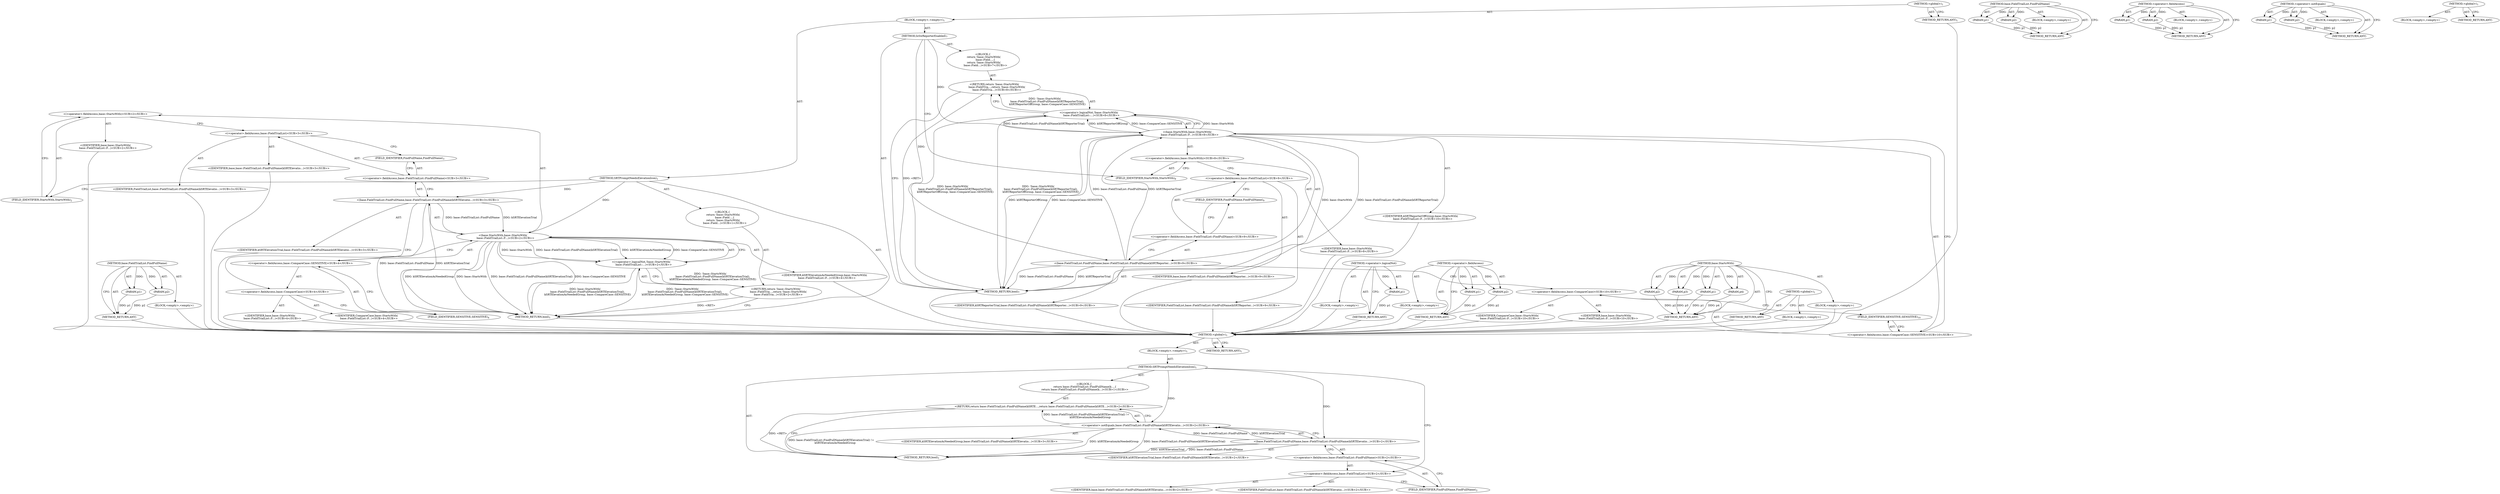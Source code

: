 digraph "IsSwReporterEnabled" {
vulnerable_6 [label=<(METHOD,&lt;global&gt;)<SUB>1</SUB>>];
vulnerable_7 [label=<(BLOCK,&lt;empty&gt;,&lt;empty&gt;)<SUB>1</SUB>>];
vulnerable_8 [label=<(METHOD,SRTPromptNeedsElevationIcon)<SUB>1</SUB>>];
vulnerable_9 [label="<(BLOCK,{
  return base::FieldTrialList::FindFullName(k...,{
  return base::FieldTrialList::FindFullName(k...)<SUB>1</SUB>>"];
vulnerable_10 [label="<(RETURN,return base::FieldTrialList::FindFullName(kSRTE...,return base::FieldTrialList::FindFullName(kSRTE...)<SUB>2</SUB>>"];
vulnerable_11 [label="<(&lt;operator&gt;.notEquals,base::FieldTrialList::FindFullName(kSRTElevatio...)<SUB>2</SUB>>"];
vulnerable_12 [label="<(base.FieldTrialList.FindFullName,base::FieldTrialList::FindFullName(kSRTElevatio...)<SUB>2</SUB>>"];
vulnerable_13 [label="<(&lt;operator&gt;.fieldAccess,base::FieldTrialList::FindFullName)<SUB>2</SUB>>"];
vulnerable_14 [label="<(&lt;operator&gt;.fieldAccess,base::FieldTrialList)<SUB>2</SUB>>"];
vulnerable_15 [label="<(IDENTIFIER,base,base::FieldTrialList::FindFullName(kSRTElevatio...)<SUB>2</SUB>>"];
vulnerable_16 [label="<(IDENTIFIER,FieldTrialList,base::FieldTrialList::FindFullName(kSRTElevatio...)<SUB>2</SUB>>"];
vulnerable_17 [label=<(FIELD_IDENTIFIER,FindFullName,FindFullName)<SUB>2</SUB>>];
vulnerable_18 [label="<(IDENTIFIER,kSRTElevationTrial,base::FieldTrialList::FindFullName(kSRTElevatio...)<SUB>2</SUB>>"];
vulnerable_19 [label="<(IDENTIFIER,kSRTElevationAsNeededGroup,base::FieldTrialList::FindFullName(kSRTElevatio...)<SUB>3</SUB>>"];
vulnerable_20 [label=<(METHOD_RETURN,bool)<SUB>1</SUB>>];
vulnerable_22 [label=<(METHOD_RETURN,ANY)<SUB>1</SUB>>];
vulnerable_44 [label=<(METHOD,base.FieldTrialList.FindFullName)>];
vulnerable_45 [label=<(PARAM,p1)>];
vulnerable_46 [label=<(PARAM,p2)>];
vulnerable_47 [label=<(BLOCK,&lt;empty&gt;,&lt;empty&gt;)>];
vulnerable_48 [label=<(METHOD_RETURN,ANY)>];
vulnerable_49 [label=<(METHOD,&lt;operator&gt;.fieldAccess)>];
vulnerable_50 [label=<(PARAM,p1)>];
vulnerable_51 [label=<(PARAM,p2)>];
vulnerable_52 [label=<(BLOCK,&lt;empty&gt;,&lt;empty&gt;)>];
vulnerable_53 [label=<(METHOD_RETURN,ANY)>];
vulnerable_39 [label=<(METHOD,&lt;operator&gt;.notEquals)>];
vulnerable_40 [label=<(PARAM,p1)>];
vulnerable_41 [label=<(PARAM,p2)>];
vulnerable_42 [label=<(BLOCK,&lt;empty&gt;,&lt;empty&gt;)>];
vulnerable_43 [label=<(METHOD_RETURN,ANY)>];
vulnerable_33 [label=<(METHOD,&lt;global&gt;)<SUB>1</SUB>>];
vulnerable_34 [label=<(BLOCK,&lt;empty&gt;,&lt;empty&gt;)>];
vulnerable_35 [label=<(METHOD_RETURN,ANY)>];
fixed_91 [label=<(METHOD,base.FieldTrialList.FindFullName)>];
fixed_92 [label=<(PARAM,p1)>];
fixed_93 [label=<(PARAM,p2)>];
fixed_94 [label=<(BLOCK,&lt;empty&gt;,&lt;empty&gt;)>];
fixed_95 [label=<(METHOD_RETURN,ANY)>];
fixed_6 [label=<(METHOD,&lt;global&gt;)<SUB>1</SUB>>];
fixed_7 [label=<(BLOCK,&lt;empty&gt;,&lt;empty&gt;)<SUB>1</SUB>>];
fixed_8 [label=<(METHOD,SRTPromptNeedsElevationIcon)<SUB>1</SUB>>];
fixed_9 [label="<(BLOCK,{
  return !base::StartsWith(
      base::Field...,{
  return !base::StartsWith(
      base::Field...)<SUB>1</SUB>>"];
fixed_10 [label="<(RETURN,return !base::StartsWith(
      base::FieldTria...,return !base::StartsWith(
      base::FieldTria...)<SUB>2</SUB>>"];
fixed_11 [label="<(&lt;operator&gt;.logicalNot,!base::StartsWith(
      base::FieldTrialList::...)<SUB>2</SUB>>"];
fixed_12 [label="<(base.StartsWith,base::StartsWith(
      base::FieldTrialList::F...)<SUB>2</SUB>>"];
fixed_13 [label="<(&lt;operator&gt;.fieldAccess,base::StartsWith)<SUB>2</SUB>>"];
fixed_14 [label="<(IDENTIFIER,base,base::StartsWith(
      base::FieldTrialList::F...)<SUB>2</SUB>>"];
fixed_15 [label=<(FIELD_IDENTIFIER,StartsWith,StartsWith)<SUB>2</SUB>>];
fixed_16 [label="<(base.FieldTrialList.FindFullName,base::FieldTrialList::FindFullName(kSRTElevatio...)<SUB>3</SUB>>"];
fixed_17 [label="<(&lt;operator&gt;.fieldAccess,base::FieldTrialList::FindFullName)<SUB>3</SUB>>"];
fixed_18 [label="<(&lt;operator&gt;.fieldAccess,base::FieldTrialList)<SUB>3</SUB>>"];
fixed_19 [label="<(IDENTIFIER,base,base::FieldTrialList::FindFullName(kSRTElevatio...)<SUB>3</SUB>>"];
fixed_20 [label="<(IDENTIFIER,FieldTrialList,base::FieldTrialList::FindFullName(kSRTElevatio...)<SUB>3</SUB>>"];
fixed_21 [label=<(FIELD_IDENTIFIER,FindFullName,FindFullName)<SUB>3</SUB>>];
fixed_22 [label="<(IDENTIFIER,kSRTElevationTrial,base::FieldTrialList::FindFullName(kSRTElevatio...)<SUB>3</SUB>>"];
fixed_23 [label="<(IDENTIFIER,kSRTElevationAsNeededGroup,base::StartsWith(
      base::FieldTrialList::F...)<SUB>4</SUB>>"];
fixed_24 [label="<(&lt;operator&gt;.fieldAccess,base::CompareCase::SENSITIVE)<SUB>4</SUB>>"];
fixed_25 [label="<(&lt;operator&gt;.fieldAccess,base::CompareCase)<SUB>4</SUB>>"];
fixed_26 [label="<(IDENTIFIER,base,base::StartsWith(
      base::FieldTrialList::F...)<SUB>4</SUB>>"];
fixed_27 [label="<(IDENTIFIER,CompareCase,base::StartsWith(
      base::FieldTrialList::F...)<SUB>4</SUB>>"];
fixed_28 [label=<(FIELD_IDENTIFIER,SENSITIVE,SENSITIVE)<SUB>4</SUB>>];
fixed_29 [label=<(METHOD_RETURN,bool)<SUB>1</SUB>>];
fixed_31 [label=<(METHOD,IsSwReporterEnabled)<SUB>7</SUB>>];
fixed_32 [label="<(BLOCK,{
  return !base::StartsWith(
      base::Field...,{
  return !base::StartsWith(
      base::Field...)<SUB>7</SUB>>"];
fixed_33 [label="<(RETURN,return !base::StartsWith(
      base::FieldTria...,return !base::StartsWith(
      base::FieldTria...)<SUB>8</SUB>>"];
fixed_34 [label="<(&lt;operator&gt;.logicalNot,!base::StartsWith(
      base::FieldTrialList::...)<SUB>8</SUB>>"];
fixed_35 [label="<(base.StartsWith,base::StartsWith(
      base::FieldTrialList::F...)<SUB>8</SUB>>"];
fixed_36 [label="<(&lt;operator&gt;.fieldAccess,base::StartsWith)<SUB>8</SUB>>"];
fixed_37 [label="<(IDENTIFIER,base,base::StartsWith(
      base::FieldTrialList::F...)<SUB>8</SUB>>"];
fixed_38 [label=<(FIELD_IDENTIFIER,StartsWith,StartsWith)<SUB>8</SUB>>];
fixed_39 [label="<(base.FieldTrialList.FindFullName,base::FieldTrialList::FindFullName(kSRTReporter...)<SUB>9</SUB>>"];
fixed_40 [label="<(&lt;operator&gt;.fieldAccess,base::FieldTrialList::FindFullName)<SUB>9</SUB>>"];
fixed_41 [label="<(&lt;operator&gt;.fieldAccess,base::FieldTrialList)<SUB>9</SUB>>"];
fixed_42 [label="<(IDENTIFIER,base,base::FieldTrialList::FindFullName(kSRTReporter...)<SUB>9</SUB>>"];
fixed_43 [label="<(IDENTIFIER,FieldTrialList,base::FieldTrialList::FindFullName(kSRTReporter...)<SUB>9</SUB>>"];
fixed_44 [label=<(FIELD_IDENTIFIER,FindFullName,FindFullName)<SUB>9</SUB>>];
fixed_45 [label="<(IDENTIFIER,kSRTReporterTrial,base::FieldTrialList::FindFullName(kSRTReporter...)<SUB>9</SUB>>"];
fixed_46 [label="<(IDENTIFIER,kSRTReporterOffGroup,base::StartsWith(
      base::FieldTrialList::F...)<SUB>10</SUB>>"];
fixed_47 [label="<(&lt;operator&gt;.fieldAccess,base::CompareCase::SENSITIVE)<SUB>10</SUB>>"];
fixed_48 [label="<(&lt;operator&gt;.fieldAccess,base::CompareCase)<SUB>10</SUB>>"];
fixed_49 [label="<(IDENTIFIER,base,base::StartsWith(
      base::FieldTrialList::F...)<SUB>10</SUB>>"];
fixed_50 [label="<(IDENTIFIER,CompareCase,base::StartsWith(
      base::FieldTrialList::F...)<SUB>10</SUB>>"];
fixed_51 [label=<(FIELD_IDENTIFIER,SENSITIVE,SENSITIVE)<SUB>10</SUB>>];
fixed_52 [label=<(METHOD_RETURN,bool)<SUB>7</SUB>>];
fixed_54 [label=<(METHOD_RETURN,ANY)<SUB>1</SUB>>];
fixed_75 [label=<(METHOD,&lt;operator&gt;.logicalNot)>];
fixed_76 [label=<(PARAM,p1)>];
fixed_77 [label=<(BLOCK,&lt;empty&gt;,&lt;empty&gt;)>];
fixed_78 [label=<(METHOD_RETURN,ANY)>];
fixed_86 [label=<(METHOD,&lt;operator&gt;.fieldAccess)>];
fixed_87 [label=<(PARAM,p1)>];
fixed_88 [label=<(PARAM,p2)>];
fixed_89 [label=<(BLOCK,&lt;empty&gt;,&lt;empty&gt;)>];
fixed_90 [label=<(METHOD_RETURN,ANY)>];
fixed_79 [label=<(METHOD,base.StartsWith)>];
fixed_80 [label=<(PARAM,p1)>];
fixed_81 [label=<(PARAM,p2)>];
fixed_82 [label=<(PARAM,p3)>];
fixed_83 [label=<(PARAM,p4)>];
fixed_84 [label=<(BLOCK,&lt;empty&gt;,&lt;empty&gt;)>];
fixed_85 [label=<(METHOD_RETURN,ANY)>];
fixed_69 [label=<(METHOD,&lt;global&gt;)<SUB>1</SUB>>];
fixed_70 [label=<(BLOCK,&lt;empty&gt;,&lt;empty&gt;)>];
fixed_71 [label=<(METHOD_RETURN,ANY)>];
vulnerable_6 -> vulnerable_7  [key=0, label="AST: "];
vulnerable_6 -> vulnerable_22  [key=0, label="AST: "];
vulnerable_6 -> vulnerable_22  [key=1, label="CFG: "];
vulnerable_7 -> vulnerable_8  [key=0, label="AST: "];
vulnerable_8 -> vulnerable_9  [key=0, label="AST: "];
vulnerable_8 -> vulnerable_20  [key=0, label="AST: "];
vulnerable_8 -> vulnerable_14  [key=0, label="CFG: "];
vulnerable_8 -> vulnerable_11  [key=0, label="DDG: "];
vulnerable_8 -> vulnerable_12  [key=0, label="DDG: "];
vulnerable_9 -> vulnerable_10  [key=0, label="AST: "];
vulnerable_10 -> vulnerable_11  [key=0, label="AST: "];
vulnerable_10 -> vulnerable_20  [key=0, label="CFG: "];
vulnerable_10 -> vulnerable_20  [key=1, label="DDG: &lt;RET&gt;"];
vulnerable_11 -> vulnerable_12  [key=0, label="AST: "];
vulnerable_11 -> vulnerable_19  [key=0, label="AST: "];
vulnerable_11 -> vulnerable_10  [key=0, label="CFG: "];
vulnerable_11 -> vulnerable_10  [key=1, label="DDG: base::FieldTrialList::FindFullName(kSRTElevationTrial) !=
         kSRTElevationAsNeededGroup"];
vulnerable_11 -> vulnerable_20  [key=0, label="DDG: base::FieldTrialList::FindFullName(kSRTElevationTrial)"];
vulnerable_11 -> vulnerable_20  [key=1, label="DDG: kSRTElevationAsNeededGroup"];
vulnerable_11 -> vulnerable_20  [key=2, label="DDG: base::FieldTrialList::FindFullName(kSRTElevationTrial) !=
         kSRTElevationAsNeededGroup"];
vulnerable_12 -> vulnerable_13  [key=0, label="AST: "];
vulnerable_12 -> vulnerable_18  [key=0, label="AST: "];
vulnerable_12 -> vulnerable_11  [key=0, label="CFG: "];
vulnerable_12 -> vulnerable_11  [key=1, label="DDG: base::FieldTrialList::FindFullName"];
vulnerable_12 -> vulnerable_11  [key=2, label="DDG: kSRTElevationTrial"];
vulnerable_12 -> vulnerable_20  [key=0, label="DDG: base::FieldTrialList::FindFullName"];
vulnerable_12 -> vulnerable_20  [key=1, label="DDG: kSRTElevationTrial"];
vulnerable_13 -> vulnerable_14  [key=0, label="AST: "];
vulnerable_13 -> vulnerable_17  [key=0, label="AST: "];
vulnerable_13 -> vulnerable_12  [key=0, label="CFG: "];
vulnerable_14 -> vulnerable_15  [key=0, label="AST: "];
vulnerable_14 -> vulnerable_16  [key=0, label="AST: "];
vulnerable_14 -> vulnerable_17  [key=0, label="CFG: "];
vulnerable_17 -> vulnerable_13  [key=0, label="CFG: "];
vulnerable_44 -> vulnerable_45  [key=0, label="AST: "];
vulnerable_44 -> vulnerable_45  [key=1, label="DDG: "];
vulnerable_44 -> vulnerable_47  [key=0, label="AST: "];
vulnerable_44 -> vulnerable_46  [key=0, label="AST: "];
vulnerable_44 -> vulnerable_46  [key=1, label="DDG: "];
vulnerable_44 -> vulnerable_48  [key=0, label="AST: "];
vulnerable_44 -> vulnerable_48  [key=1, label="CFG: "];
vulnerable_45 -> vulnerable_48  [key=0, label="DDG: p1"];
vulnerable_46 -> vulnerable_48  [key=0, label="DDG: p2"];
vulnerable_49 -> vulnerable_50  [key=0, label="AST: "];
vulnerable_49 -> vulnerable_50  [key=1, label="DDG: "];
vulnerable_49 -> vulnerable_52  [key=0, label="AST: "];
vulnerable_49 -> vulnerable_51  [key=0, label="AST: "];
vulnerable_49 -> vulnerable_51  [key=1, label="DDG: "];
vulnerable_49 -> vulnerable_53  [key=0, label="AST: "];
vulnerable_49 -> vulnerable_53  [key=1, label="CFG: "];
vulnerable_50 -> vulnerable_53  [key=0, label="DDG: p1"];
vulnerable_51 -> vulnerable_53  [key=0, label="DDG: p2"];
vulnerable_39 -> vulnerable_40  [key=0, label="AST: "];
vulnerable_39 -> vulnerable_40  [key=1, label="DDG: "];
vulnerable_39 -> vulnerable_42  [key=0, label="AST: "];
vulnerable_39 -> vulnerable_41  [key=0, label="AST: "];
vulnerable_39 -> vulnerable_41  [key=1, label="DDG: "];
vulnerable_39 -> vulnerable_43  [key=0, label="AST: "];
vulnerable_39 -> vulnerable_43  [key=1, label="CFG: "];
vulnerable_40 -> vulnerable_43  [key=0, label="DDG: p1"];
vulnerable_41 -> vulnerable_43  [key=0, label="DDG: p2"];
vulnerable_33 -> vulnerable_34  [key=0, label="AST: "];
vulnerable_33 -> vulnerable_35  [key=0, label="AST: "];
vulnerable_33 -> vulnerable_35  [key=1, label="CFG: "];
fixed_91 -> fixed_92  [key=0, label="AST: "];
fixed_91 -> fixed_92  [key=1, label="DDG: "];
fixed_91 -> fixed_94  [key=0, label="AST: "];
fixed_91 -> fixed_93  [key=0, label="AST: "];
fixed_91 -> fixed_93  [key=1, label="DDG: "];
fixed_91 -> fixed_95  [key=0, label="AST: "];
fixed_91 -> fixed_95  [key=1, label="CFG: "];
fixed_92 -> fixed_95  [key=0, label="DDG: p1"];
fixed_93 -> fixed_95  [key=0, label="DDG: p2"];
fixed_94 -> vulnerable_6  [key=0];
fixed_95 -> vulnerable_6  [key=0];
fixed_6 -> fixed_7  [key=0, label="AST: "];
fixed_6 -> fixed_54  [key=0, label="AST: "];
fixed_6 -> fixed_54  [key=1, label="CFG: "];
fixed_7 -> fixed_8  [key=0, label="AST: "];
fixed_7 -> fixed_31  [key=0, label="AST: "];
fixed_8 -> fixed_9  [key=0, label="AST: "];
fixed_8 -> fixed_29  [key=0, label="AST: "];
fixed_8 -> fixed_15  [key=0, label="CFG: "];
fixed_8 -> fixed_12  [key=0, label="DDG: "];
fixed_8 -> fixed_16  [key=0, label="DDG: "];
fixed_9 -> fixed_10  [key=0, label="AST: "];
fixed_10 -> fixed_11  [key=0, label="AST: "];
fixed_10 -> fixed_29  [key=0, label="CFG: "];
fixed_10 -> fixed_29  [key=1, label="DDG: &lt;RET&gt;"];
fixed_11 -> fixed_12  [key=0, label="AST: "];
fixed_11 -> fixed_10  [key=0, label="CFG: "];
fixed_11 -> fixed_10  [key=1, label="DDG: !base::StartsWith(
      base::FieldTrialList::FindFullName(kSRTElevationTrial),
      kSRTElevationAsNeededGroup, base::CompareCase::SENSITIVE)"];
fixed_11 -> fixed_29  [key=0, label="DDG: base::StartsWith(
      base::FieldTrialList::FindFullName(kSRTElevationTrial),
      kSRTElevationAsNeededGroup, base::CompareCase::SENSITIVE)"];
fixed_11 -> fixed_29  [key=1, label="DDG: !base::StartsWith(
      base::FieldTrialList::FindFullName(kSRTElevationTrial),
      kSRTElevationAsNeededGroup, base::CompareCase::SENSITIVE)"];
fixed_12 -> fixed_13  [key=0, label="AST: "];
fixed_12 -> fixed_16  [key=0, label="AST: "];
fixed_12 -> fixed_23  [key=0, label="AST: "];
fixed_12 -> fixed_24  [key=0, label="AST: "];
fixed_12 -> fixed_11  [key=0, label="CFG: "];
fixed_12 -> fixed_11  [key=1, label="DDG: base::StartsWith"];
fixed_12 -> fixed_11  [key=2, label="DDG: base::FieldTrialList::FindFullName(kSRTElevationTrial)"];
fixed_12 -> fixed_11  [key=3, label="DDG: kSRTElevationAsNeededGroup"];
fixed_12 -> fixed_11  [key=4, label="DDG: base::CompareCase::SENSITIVE"];
fixed_12 -> fixed_29  [key=0, label="DDG: base::StartsWith"];
fixed_12 -> fixed_29  [key=1, label="DDG: base::FieldTrialList::FindFullName(kSRTElevationTrial)"];
fixed_12 -> fixed_29  [key=2, label="DDG: kSRTElevationAsNeededGroup"];
fixed_12 -> fixed_29  [key=3, label="DDG: base::CompareCase::SENSITIVE"];
fixed_13 -> fixed_14  [key=0, label="AST: "];
fixed_13 -> fixed_15  [key=0, label="AST: "];
fixed_13 -> fixed_18  [key=0, label="CFG: "];
fixed_14 -> vulnerable_6  [key=0];
fixed_15 -> fixed_13  [key=0, label="CFG: "];
fixed_16 -> fixed_17  [key=0, label="AST: "];
fixed_16 -> fixed_22  [key=0, label="AST: "];
fixed_16 -> fixed_25  [key=0, label="CFG: "];
fixed_16 -> fixed_29  [key=0, label="DDG: base::FieldTrialList::FindFullName"];
fixed_16 -> fixed_29  [key=1, label="DDG: kSRTElevationTrial"];
fixed_16 -> fixed_12  [key=0, label="DDG: base::FieldTrialList::FindFullName"];
fixed_16 -> fixed_12  [key=1, label="DDG: kSRTElevationTrial"];
fixed_17 -> fixed_18  [key=0, label="AST: "];
fixed_17 -> fixed_21  [key=0, label="AST: "];
fixed_17 -> fixed_16  [key=0, label="CFG: "];
fixed_18 -> fixed_19  [key=0, label="AST: "];
fixed_18 -> fixed_20  [key=0, label="AST: "];
fixed_18 -> fixed_21  [key=0, label="CFG: "];
fixed_19 -> vulnerable_6  [key=0];
fixed_20 -> vulnerable_6  [key=0];
fixed_21 -> fixed_17  [key=0, label="CFG: "];
fixed_22 -> vulnerable_6  [key=0];
fixed_23 -> vulnerable_6  [key=0];
fixed_24 -> fixed_25  [key=0, label="AST: "];
fixed_24 -> fixed_28  [key=0, label="AST: "];
fixed_24 -> fixed_12  [key=0, label="CFG: "];
fixed_25 -> fixed_26  [key=0, label="AST: "];
fixed_25 -> fixed_27  [key=0, label="AST: "];
fixed_25 -> fixed_28  [key=0, label="CFG: "];
fixed_26 -> vulnerable_6  [key=0];
fixed_27 -> vulnerable_6  [key=0];
fixed_28 -> fixed_24  [key=0, label="CFG: "];
fixed_29 -> vulnerable_6  [key=0];
fixed_31 -> fixed_32  [key=0, label="AST: "];
fixed_31 -> fixed_52  [key=0, label="AST: "];
fixed_31 -> fixed_38  [key=0, label="CFG: "];
fixed_31 -> fixed_35  [key=0, label="DDG: "];
fixed_31 -> fixed_39  [key=0, label="DDG: "];
fixed_32 -> fixed_33  [key=0, label="AST: "];
fixed_33 -> fixed_34  [key=0, label="AST: "];
fixed_33 -> fixed_52  [key=0, label="CFG: "];
fixed_33 -> fixed_52  [key=1, label="DDG: &lt;RET&gt;"];
fixed_34 -> fixed_35  [key=0, label="AST: "];
fixed_34 -> fixed_33  [key=0, label="CFG: "];
fixed_34 -> fixed_33  [key=1, label="DDG: !base::StartsWith(
      base::FieldTrialList::FindFullName(kSRTReporterTrial),
      kSRTReporterOffGroup, base::CompareCase::SENSITIVE)"];
fixed_34 -> fixed_52  [key=0, label="DDG: base::StartsWith(
      base::FieldTrialList::FindFullName(kSRTReporterTrial),
      kSRTReporterOffGroup, base::CompareCase::SENSITIVE)"];
fixed_34 -> fixed_52  [key=1, label="DDG: !base::StartsWith(
      base::FieldTrialList::FindFullName(kSRTReporterTrial),
      kSRTReporterOffGroup, base::CompareCase::SENSITIVE)"];
fixed_35 -> fixed_36  [key=0, label="AST: "];
fixed_35 -> fixed_39  [key=0, label="AST: "];
fixed_35 -> fixed_46  [key=0, label="AST: "];
fixed_35 -> fixed_47  [key=0, label="AST: "];
fixed_35 -> fixed_34  [key=0, label="CFG: "];
fixed_35 -> fixed_34  [key=1, label="DDG: base::StartsWith"];
fixed_35 -> fixed_34  [key=2, label="DDG: base::FieldTrialList::FindFullName(kSRTReporterTrial)"];
fixed_35 -> fixed_34  [key=3, label="DDG: kSRTReporterOffGroup"];
fixed_35 -> fixed_34  [key=4, label="DDG: base::CompareCase::SENSITIVE"];
fixed_35 -> fixed_52  [key=0, label="DDG: base::StartsWith"];
fixed_35 -> fixed_52  [key=1, label="DDG: base::FieldTrialList::FindFullName(kSRTReporterTrial)"];
fixed_35 -> fixed_52  [key=2, label="DDG: kSRTReporterOffGroup"];
fixed_35 -> fixed_52  [key=3, label="DDG: base::CompareCase::SENSITIVE"];
fixed_36 -> fixed_37  [key=0, label="AST: "];
fixed_36 -> fixed_38  [key=0, label="AST: "];
fixed_36 -> fixed_41  [key=0, label="CFG: "];
fixed_37 -> vulnerable_6  [key=0];
fixed_38 -> fixed_36  [key=0, label="CFG: "];
fixed_39 -> fixed_40  [key=0, label="AST: "];
fixed_39 -> fixed_45  [key=0, label="AST: "];
fixed_39 -> fixed_48  [key=0, label="CFG: "];
fixed_39 -> fixed_52  [key=0, label="DDG: base::FieldTrialList::FindFullName"];
fixed_39 -> fixed_52  [key=1, label="DDG: kSRTReporterTrial"];
fixed_39 -> fixed_35  [key=0, label="DDG: base::FieldTrialList::FindFullName"];
fixed_39 -> fixed_35  [key=1, label="DDG: kSRTReporterTrial"];
fixed_40 -> fixed_41  [key=0, label="AST: "];
fixed_40 -> fixed_44  [key=0, label="AST: "];
fixed_40 -> fixed_39  [key=0, label="CFG: "];
fixed_41 -> fixed_42  [key=0, label="AST: "];
fixed_41 -> fixed_43  [key=0, label="AST: "];
fixed_41 -> fixed_44  [key=0, label="CFG: "];
fixed_42 -> vulnerable_6  [key=0];
fixed_43 -> vulnerable_6  [key=0];
fixed_44 -> fixed_40  [key=0, label="CFG: "];
fixed_45 -> vulnerable_6  [key=0];
fixed_46 -> vulnerable_6  [key=0];
fixed_47 -> fixed_48  [key=0, label="AST: "];
fixed_47 -> fixed_51  [key=0, label="AST: "];
fixed_47 -> fixed_35  [key=0, label="CFG: "];
fixed_48 -> fixed_49  [key=0, label="AST: "];
fixed_48 -> fixed_50  [key=0, label="AST: "];
fixed_48 -> fixed_51  [key=0, label="CFG: "];
fixed_49 -> vulnerable_6  [key=0];
fixed_50 -> vulnerable_6  [key=0];
fixed_51 -> fixed_47  [key=0, label="CFG: "];
fixed_52 -> vulnerable_6  [key=0];
fixed_54 -> vulnerable_6  [key=0];
fixed_75 -> fixed_76  [key=0, label="AST: "];
fixed_75 -> fixed_76  [key=1, label="DDG: "];
fixed_75 -> fixed_77  [key=0, label="AST: "];
fixed_75 -> fixed_78  [key=0, label="AST: "];
fixed_75 -> fixed_78  [key=1, label="CFG: "];
fixed_76 -> fixed_78  [key=0, label="DDG: p1"];
fixed_77 -> vulnerable_6  [key=0];
fixed_78 -> vulnerable_6  [key=0];
fixed_86 -> fixed_87  [key=0, label="AST: "];
fixed_86 -> fixed_87  [key=1, label="DDG: "];
fixed_86 -> fixed_89  [key=0, label="AST: "];
fixed_86 -> fixed_88  [key=0, label="AST: "];
fixed_86 -> fixed_88  [key=1, label="DDG: "];
fixed_86 -> fixed_90  [key=0, label="AST: "];
fixed_86 -> fixed_90  [key=1, label="CFG: "];
fixed_87 -> fixed_90  [key=0, label="DDG: p1"];
fixed_88 -> fixed_90  [key=0, label="DDG: p2"];
fixed_89 -> vulnerable_6  [key=0];
fixed_90 -> vulnerable_6  [key=0];
fixed_79 -> fixed_80  [key=0, label="AST: "];
fixed_79 -> fixed_80  [key=1, label="DDG: "];
fixed_79 -> fixed_84  [key=0, label="AST: "];
fixed_79 -> fixed_81  [key=0, label="AST: "];
fixed_79 -> fixed_81  [key=1, label="DDG: "];
fixed_79 -> fixed_85  [key=0, label="AST: "];
fixed_79 -> fixed_85  [key=1, label="CFG: "];
fixed_79 -> fixed_82  [key=0, label="AST: "];
fixed_79 -> fixed_82  [key=1, label="DDG: "];
fixed_79 -> fixed_83  [key=0, label="AST: "];
fixed_79 -> fixed_83  [key=1, label="DDG: "];
fixed_80 -> fixed_85  [key=0, label="DDG: p1"];
fixed_81 -> fixed_85  [key=0, label="DDG: p2"];
fixed_82 -> fixed_85  [key=0, label="DDG: p3"];
fixed_83 -> fixed_85  [key=0, label="DDG: p4"];
fixed_84 -> vulnerable_6  [key=0];
fixed_85 -> vulnerable_6  [key=0];
fixed_69 -> fixed_70  [key=0, label="AST: "];
fixed_69 -> fixed_71  [key=0, label="AST: "];
fixed_69 -> fixed_71  [key=1, label="CFG: "];
fixed_70 -> vulnerable_6  [key=0];
fixed_71 -> vulnerable_6  [key=0];
}

